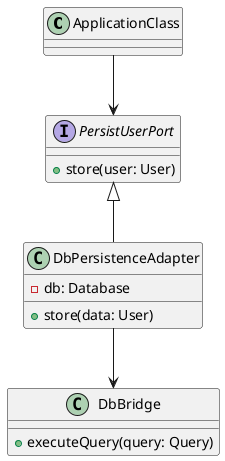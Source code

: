 @startuml

class ApplicationClass {
}

interface PersistUserPort {
  +store(user: User)
}


class DbPersistenceAdapter {
  -db: Database
  +store(data: User)
}

class DbBridge {
  +executeQuery(query: Query)
}

ApplicationClass --> PersistUserPort
PersistUserPort <|-- DbPersistenceAdapter
DbPersistenceAdapter --> DbBridge
@enduml